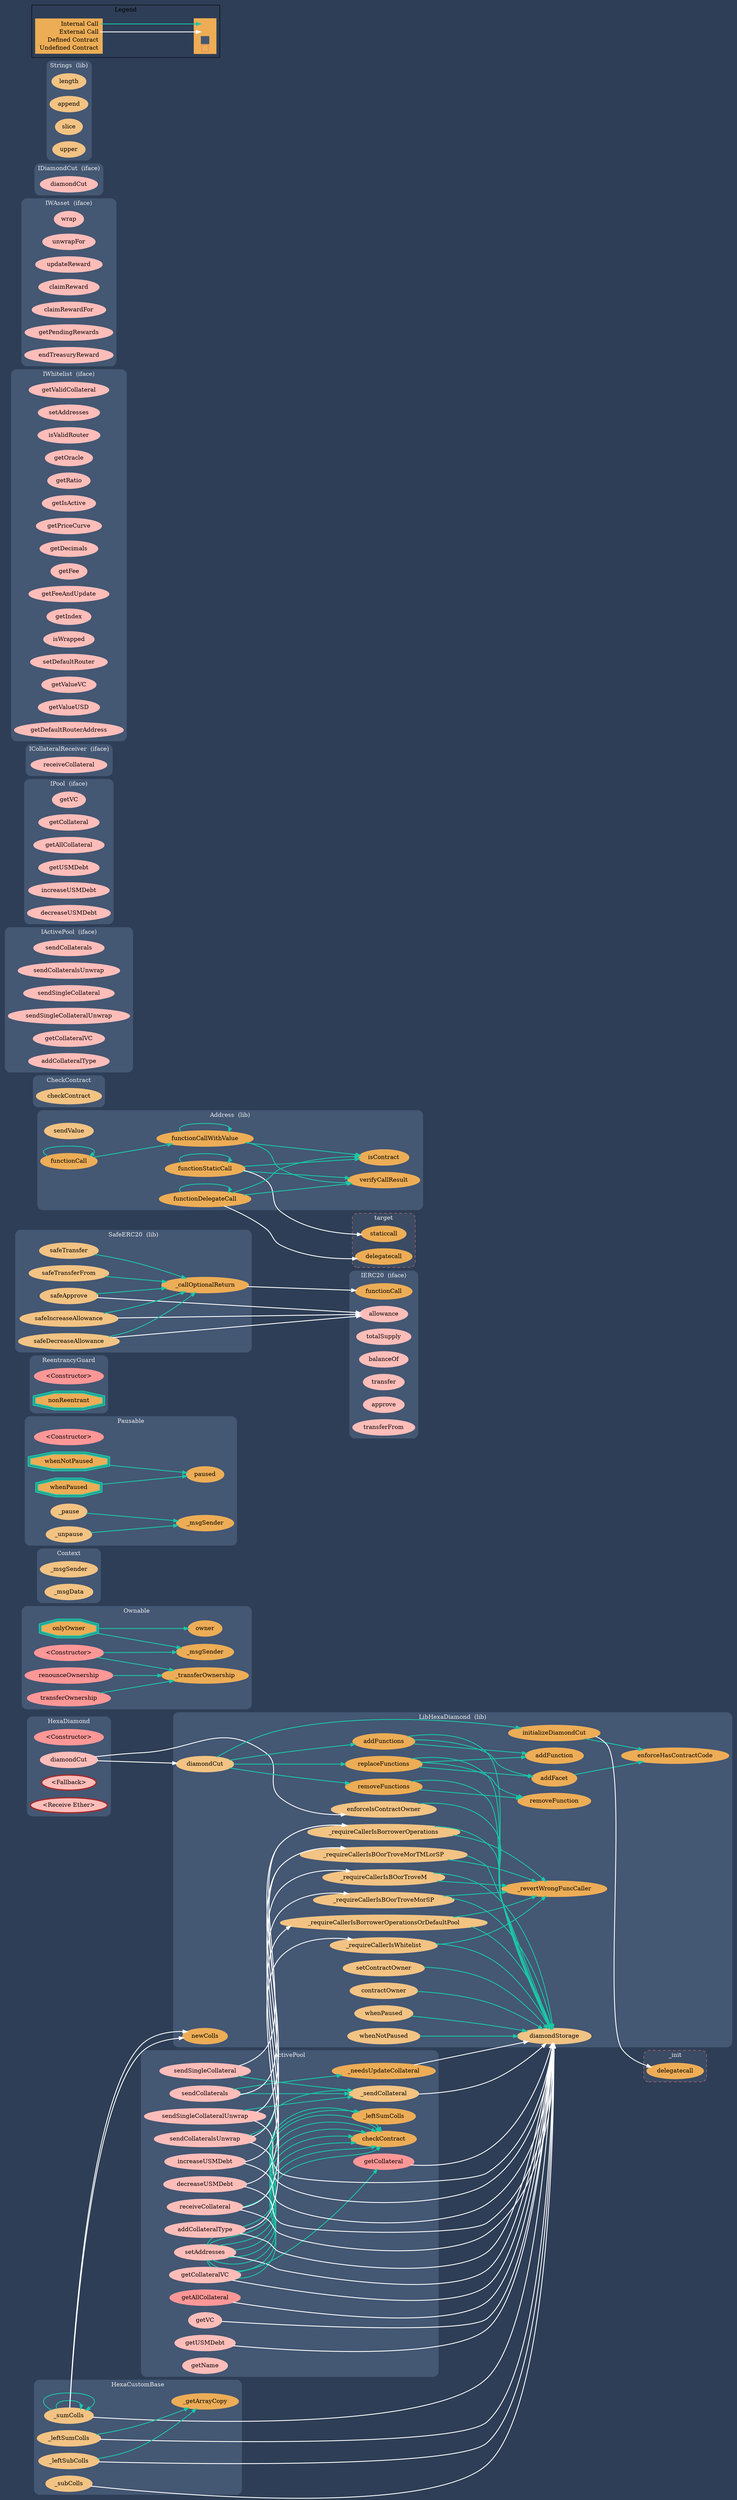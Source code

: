 digraph G {
  graph [ ratio = "auto", page = "100", compound =true, bgcolor = "#2e3e56" ];
  node [ style = "filled", fillcolor = "#edad56", color = "#edad56", penwidth =3 ];
  edge [ color = "#fcfcfc", penwidth =2, fontname = "helvetica Neue Ultra Light" ];
subgraph "clusterHexaDiamond" {
  graph [ label = "HexaDiamond", color = "#445773", fontcolor = "#f0f0f0", style = "rounded", bgcolor = "#445773" ];
  "HexaDiamond.<Constructor>" [ label = "<Constructor>", color = "#FF9797", fillcolor = "#FF9797" ];
  "HexaDiamond.diamondCut" [ label = "diamondCut", color = "#ffbdb9", fillcolor = "#ffbdb9" ];
  "HexaDiamond.<Fallback>" [ label = "<Fallback>", color = "brown", fillcolor = "#ffbdb9" ];
  "HexaDiamond.<Receive Ether>" [ label = "<Receive Ether>", color = "brown", fillcolor = "#ffbdb9" ];
}

subgraph "clusterOwnable" {
  graph [ label = "Ownable", color = "#445773", fontcolor = "#f0f0f0", style = "rounded", bgcolor = "#445773" ];
  "Ownable.<Constructor>" [ label = "<Constructor>", color = "#FF9797", fillcolor = "#FF9797" ];
  "Ownable.owner" [ label = "owner" ];
  "Ownable.onlyOwner" [ label = "onlyOwner", color = "#1bc6a6", shape =doubleoctagon ];
  "Ownable.renounceOwnership" [ label = "renounceOwnership", color = "#FF9797", fillcolor = "#FF9797" ];
  "Ownable.transferOwnership" [ label = "transferOwnership", color = "#FF9797", fillcolor = "#FF9797" ];
  "Ownable._transferOwnership" [ label = "_transferOwnership" ];
  "Ownable._msgSender" [ label = "_msgSender" ];
}

subgraph "clusterContext" {
  graph [ label = "Context", color = "#445773", fontcolor = "#f0f0f0", style = "rounded", bgcolor = "#445773" ];
  "Context._msgSender" [ label = "_msgSender", color = "#f2c383", fillcolor = "#f2c383" ];
  "Context._msgData" [ label = "_msgData", color = "#f2c383", fillcolor = "#f2c383" ];
}

subgraph "clusterPausable" {
  graph [ label = "Pausable", color = "#445773", fontcolor = "#f0f0f0", style = "rounded", bgcolor = "#445773" ];
  "Pausable.<Constructor>" [ label = "<Constructor>", color = "#FF9797", fillcolor = "#FF9797" ];
  "Pausable.paused" [ label = "paused" ];
  "Pausable.whenNotPaused" [ label = "whenNotPaused", color = "#1bc6a6", shape =doubleoctagon ];
  "Pausable.whenPaused" [ label = "whenPaused", color = "#1bc6a6", shape =doubleoctagon ];
  "Pausable._pause" [ label = "_pause", color = "#f2c383", fillcolor = "#f2c383" ];
  "Pausable._unpause" [ label = "_unpause", color = "#f2c383", fillcolor = "#f2c383" ];
  "Pausable._msgSender" [ label = "_msgSender" ];
}

subgraph "clusterReentrancyGuard" {
  graph [ label = "ReentrancyGuard", color = "#445773", fontcolor = "#f0f0f0", style = "rounded", bgcolor = "#445773" ];
  "ReentrancyGuard.<Constructor>" [ label = "<Constructor>", color = "#FF9797", fillcolor = "#FF9797" ];
  "ReentrancyGuard.nonReentrant" [ label = "nonReentrant", color = "#1bc6a6", shape =doubleoctagon ];
}

subgraph "clusterSafeERC20" {
  graph [ label = "SafeERC20  (lib)", color = "#445773", fontcolor = "#f0f0f0", style = "rounded", bgcolor = "#445773" ];
  "SafeERC20.safeTransfer" [ label = "safeTransfer", color = "#f2c383", fillcolor = "#f2c383" ];
  "SafeERC20.safeTransferFrom" [ label = "safeTransferFrom", color = "#f2c383", fillcolor = "#f2c383" ];
  "SafeERC20.safeApprove" [ label = "safeApprove", color = "#f2c383", fillcolor = "#f2c383" ];
  "SafeERC20.safeIncreaseAllowance" [ label = "safeIncreaseAllowance", color = "#f2c383", fillcolor = "#f2c383" ];
  "SafeERC20.safeDecreaseAllowance" [ label = "safeDecreaseAllowance", color = "#f2c383", fillcolor = "#f2c383" ];
  "SafeERC20._callOptionalReturn" [ label = "_callOptionalReturn" ];
}

subgraph "clusterIERC20" {
  graph [ label = "IERC20  (iface)", color = "#445773", fontcolor = "#f0f0f0", style = "rounded", bgcolor = "#445773" ];
  "IERC20.allowance" [ label = "allowance", color = "#ffbdb9", fillcolor = "#ffbdb9" ];
  "IERC20.functionCall" [ label = "functionCall" ];
  "IERC20.totalSupply" [ label = "totalSupply", color = "#ffbdb9", fillcolor = "#ffbdb9" ];
  "IERC20.balanceOf" [ label = "balanceOf", color = "#ffbdb9", fillcolor = "#ffbdb9" ];
  "IERC20.transfer" [ label = "transfer", color = "#ffbdb9", fillcolor = "#ffbdb9" ];
  "IERC20.approve" [ label = "approve", color = "#ffbdb9", fillcolor = "#ffbdb9" ];
  "IERC20.transferFrom" [ label = "transferFrom", color = "#ffbdb9", fillcolor = "#ffbdb9" ];
}

subgraph "clusterAddress" {
  graph [ label = "Address  (lib)", color = "#445773", fontcolor = "#f0f0f0", style = "rounded", bgcolor = "#445773" ];
  "Address.isContract" [ label = "isContract" ];
  "Address.sendValue" [ label = "sendValue", color = "#f2c383", fillcolor = "#f2c383" ];
  "Address.functionCall" [ label = "functionCall" ];
  "Address.functionCallWithValue" [ label = "functionCallWithValue" ];
  "Address.functionStaticCall" [ label = "functionStaticCall" ];
  "Address.functionDelegateCall" [ label = "functionDelegateCall" ];
  "Address.verifyCallResult" [ label = "verifyCallResult" ];
}

subgraph "clusterCheckContract" {
  graph [ label = "CheckContract", color = "#445773", fontcolor = "#f0f0f0", style = "rounded", bgcolor = "#445773" ];
  "CheckContract.checkContract" [ label = "checkContract", color = "#f2c383", fillcolor = "#f2c383" ];
}

subgraph "clusterActivePool" {
  graph [ label = "ActivePool", color = "#445773", fontcolor = "#f0f0f0", style = "rounded", bgcolor = "#445773" ];
  "ActivePool.setAddresses" [ label = "setAddresses", color = "#ffbdb9", fillcolor = "#ffbdb9" ];
  "ActivePool.getCollateral" [ label = "getCollateral", color = "#FF9797", fillcolor = "#FF9797" ];
  "ActivePool.getAllCollateral" [ label = "getAllCollateral", color = "#FF9797", fillcolor = "#FF9797" ];
  "ActivePool.getCollateralVC" [ label = "getCollateralVC", color = "#ffbdb9", fillcolor = "#ffbdb9" ];
  "ActivePool.getVC" [ label = "getVC", color = "#ffbdb9", fillcolor = "#ffbdb9" ];
  "ActivePool.getUSMDebt" [ label = "getUSMDebt", color = "#ffbdb9", fillcolor = "#ffbdb9" ];
  "ActivePool._sendCollateral" [ label = "_sendCollateral", color = "#f2c383", fillcolor = "#f2c383" ];
  "ActivePool.sendCollaterals" [ label = "sendCollaterals", color = "#ffbdb9", fillcolor = "#ffbdb9" ];
  "ActivePool.sendCollateralsUnwrap" [ label = "sendCollateralsUnwrap", color = "#ffbdb9", fillcolor = "#ffbdb9" ];
  "ActivePool.sendSingleCollateral" [ label = "sendSingleCollateral", color = "#ffbdb9", fillcolor = "#ffbdb9" ];
  "ActivePool.sendSingleCollateralUnwrap" [ label = "sendSingleCollateralUnwrap", color = "#ffbdb9", fillcolor = "#ffbdb9" ];
  "ActivePool._needsUpdateCollateral" [ label = "_needsUpdateCollateral" ];
  "ActivePool.increaseUSMDebt" [ label = "increaseUSMDebt", color = "#ffbdb9", fillcolor = "#ffbdb9" ];
  "ActivePool.decreaseUSMDebt" [ label = "decreaseUSMDebt", color = "#ffbdb9", fillcolor = "#ffbdb9" ];
  "ActivePool.receiveCollateral" [ label = "receiveCollateral", color = "#ffbdb9", fillcolor = "#ffbdb9" ];
  "ActivePool.addCollateralType" [ label = "addCollateralType", color = "#ffbdb9", fillcolor = "#ffbdb9" ];
  "ActivePool.getName" [ label = "getName", color = "#ffbdb9", fillcolor = "#ffbdb9" ];
  "ActivePool.checkContract" [ label = "checkContract" ];
  "ActivePool._leftSumColls" [ label = "_leftSumColls" ];
}

subgraph "clusterIActivePool" {
  graph [ label = "IActivePool  (iface)", color = "#445773", fontcolor = "#f0f0f0", style = "rounded", bgcolor = "#445773" ];
  "IActivePool.sendCollaterals" [ label = "sendCollaterals", color = "#ffbdb9", fillcolor = "#ffbdb9" ];
  "IActivePool.sendCollateralsUnwrap" [ label = "sendCollateralsUnwrap", color = "#ffbdb9", fillcolor = "#ffbdb9" ];
  "IActivePool.sendSingleCollateral" [ label = "sendSingleCollateral", color = "#ffbdb9", fillcolor = "#ffbdb9" ];
  "IActivePool.sendSingleCollateralUnwrap" [ label = "sendSingleCollateralUnwrap", color = "#ffbdb9", fillcolor = "#ffbdb9" ];
  "IActivePool.getCollateralVC" [ label = "getCollateralVC", color = "#ffbdb9", fillcolor = "#ffbdb9" ];
  "IActivePool.addCollateralType" [ label = "addCollateralType", color = "#ffbdb9", fillcolor = "#ffbdb9" ];
}

subgraph "clusterIPool" {
  graph [ label = "IPool  (iface)", color = "#445773", fontcolor = "#f0f0f0", style = "rounded", bgcolor = "#445773" ];
  "IPool.getVC" [ label = "getVC", color = "#ffbdb9", fillcolor = "#ffbdb9" ];
  "IPool.getCollateral" [ label = "getCollateral", color = "#ffbdb9", fillcolor = "#ffbdb9" ];
  "IPool.getAllCollateral" [ label = "getAllCollateral", color = "#ffbdb9", fillcolor = "#ffbdb9" ];
  "IPool.getUSMDebt" [ label = "getUSMDebt", color = "#ffbdb9", fillcolor = "#ffbdb9" ];
  "IPool.increaseUSMDebt" [ label = "increaseUSMDebt", color = "#ffbdb9", fillcolor = "#ffbdb9" ];
  "IPool.decreaseUSMDebt" [ label = "decreaseUSMDebt", color = "#ffbdb9", fillcolor = "#ffbdb9" ];
}

subgraph "clusterICollateralReceiver" {
  graph [ label = "ICollateralReceiver  (iface)", color = "#445773", fontcolor = "#f0f0f0", style = "rounded", bgcolor = "#445773" ];
  "ICollateralReceiver.receiveCollateral" [ label = "receiveCollateral", color = "#ffbdb9", fillcolor = "#ffbdb9" ];
}

subgraph "clusterIWhitelist" {
  graph [ label = "IWhitelist  (iface)", color = "#445773", fontcolor = "#f0f0f0", style = "rounded", bgcolor = "#445773" ];
  "IWhitelist.getValidCollateral" [ label = "getValidCollateral", color = "#ffbdb9", fillcolor = "#ffbdb9" ];
  "IWhitelist.setAddresses" [ label = "setAddresses", color = "#ffbdb9", fillcolor = "#ffbdb9" ];
  "IWhitelist.isValidRouter" [ label = "isValidRouter", color = "#ffbdb9", fillcolor = "#ffbdb9" ];
  "IWhitelist.getOracle" [ label = "getOracle", color = "#ffbdb9", fillcolor = "#ffbdb9" ];
  "IWhitelist.getRatio" [ label = "getRatio", color = "#ffbdb9", fillcolor = "#ffbdb9" ];
  "IWhitelist.getIsActive" [ label = "getIsActive", color = "#ffbdb9", fillcolor = "#ffbdb9" ];
  "IWhitelist.getPriceCurve" [ label = "getPriceCurve", color = "#ffbdb9", fillcolor = "#ffbdb9" ];
  "IWhitelist.getDecimals" [ label = "getDecimals", color = "#ffbdb9", fillcolor = "#ffbdb9" ];
  "IWhitelist.getFee" [ label = "getFee", color = "#ffbdb9", fillcolor = "#ffbdb9" ];
  "IWhitelist.getFeeAndUpdate" [ label = "getFeeAndUpdate", color = "#ffbdb9", fillcolor = "#ffbdb9" ];
  "IWhitelist.getIndex" [ label = "getIndex", color = "#ffbdb9", fillcolor = "#ffbdb9" ];
  "IWhitelist.isWrapped" [ label = "isWrapped", color = "#ffbdb9", fillcolor = "#ffbdb9" ];
  "IWhitelist.setDefaultRouter" [ label = "setDefaultRouter", color = "#ffbdb9", fillcolor = "#ffbdb9" ];
  "IWhitelist.getValueVC" [ label = "getValueVC", color = "#ffbdb9", fillcolor = "#ffbdb9" ];
  "IWhitelist.getValueUSD" [ label = "getValueUSD", color = "#ffbdb9", fillcolor = "#ffbdb9" ];
  "IWhitelist.getDefaultRouterAddress" [ label = "getDefaultRouterAddress", color = "#ffbdb9", fillcolor = "#ffbdb9" ];
}

subgraph "clusterIWAsset" {
  graph [ label = "IWAsset  (iface)", color = "#445773", fontcolor = "#f0f0f0", style = "rounded", bgcolor = "#445773" ];
  "IWAsset.wrap" [ label = "wrap", color = "#ffbdb9", fillcolor = "#ffbdb9" ];
  "IWAsset.unwrapFor" [ label = "unwrapFor", color = "#ffbdb9", fillcolor = "#ffbdb9" ];
  "IWAsset.updateReward" [ label = "updateReward", color = "#ffbdb9", fillcolor = "#ffbdb9" ];
  "IWAsset.claimReward" [ label = "claimReward", color = "#ffbdb9", fillcolor = "#ffbdb9" ];
  "IWAsset.claimRewardFor" [ label = "claimRewardFor", color = "#ffbdb9", fillcolor = "#ffbdb9" ];
  "IWAsset.getPendingRewards" [ label = "getPendingRewards", color = "#ffbdb9", fillcolor = "#ffbdb9" ];
  "IWAsset.endTreasuryReward" [ label = "endTreasuryReward", color = "#ffbdb9", fillcolor = "#ffbdb9" ];
}

subgraph "clusterHexaCustomBase" {
  graph [ label = "HexaCustomBase", color = "#445773", fontcolor = "#f0f0f0", style = "rounded", bgcolor = "#445773" ];
  "HexaCustomBase._sumColls" [ label = "_sumColls", color = "#f2c383", fillcolor = "#f2c383" ];
  "HexaCustomBase._leftSumColls" [ label = "_leftSumColls", color = "#f2c383", fillcolor = "#f2c383" ];
  "HexaCustomBase._leftSubColls" [ label = "_leftSubColls", color = "#f2c383", fillcolor = "#f2c383" ];
  "HexaCustomBase._subColls" [ label = "_subColls", color = "#f2c383", fillcolor = "#f2c383" ];
  "HexaCustomBase._getArrayCopy" [ label = "_getArrayCopy" ];
}

subgraph "clusterBaseMath" {
  graph [ label = "BaseMath", color = "#445773", fontcolor = "#f0f0f0", style = "rounded", bgcolor = "#445773" ];
}

subgraph "clusterLibHexaDiamond" {
  graph [ label = "LibHexaDiamond  (lib)", color = "#445773", fontcolor = "#f0f0f0", style = "rounded", bgcolor = "#445773" ];
  "LibHexaDiamond.enforceIsContractOwner" [ label = "enforceIsContractOwner", color = "#f2c383", fillcolor = "#f2c383" ];
  "LibHexaDiamond.diamondCut" [ label = "diamondCut", color = "#f2c383", fillcolor = "#f2c383" ];
  "LibHexaDiamond.diamondStorage" [ label = "diamondStorage", color = "#f2c383", fillcolor = "#f2c383" ];
  "LibHexaDiamond._requireCallerIsBOorTroveMorTMLorSP" [ label = "_requireCallerIsBOorTroveMorTMLorSP", color = "#f2c383", fillcolor = "#f2c383" ];
  "LibHexaDiamond._requireCallerIsBorrowerOperations" [ label = "_requireCallerIsBorrowerOperations", color = "#f2c383", fillcolor = "#f2c383" ];
  "LibHexaDiamond._requireCallerIsBOorTroveM" [ label = "_requireCallerIsBOorTroveM", color = "#f2c383", fillcolor = "#f2c383" ];
  "LibHexaDiamond._requireCallerIsBOorTroveMorSP" [ label = "_requireCallerIsBOorTroveMorSP", color = "#f2c383", fillcolor = "#f2c383" ];
  "LibHexaDiamond._requireCallerIsBorrowerOperationsOrDefaultPool" [ label = "_requireCallerIsBorrowerOperationsOrDefaultPool", color = "#f2c383", fillcolor = "#f2c383" ];
  "LibHexaDiamond._requireCallerIsWhitelist" [ label = "_requireCallerIsWhitelist", color = "#f2c383", fillcolor = "#f2c383" ];
  "LibHexaDiamond.newColls" [ label = "newColls" ];
  "LibHexaDiamond.setContractOwner" [ label = "setContractOwner", color = "#f2c383", fillcolor = "#f2c383" ];
  "LibHexaDiamond.contractOwner" [ label = "contractOwner", color = "#f2c383", fillcolor = "#f2c383" ];
  "LibHexaDiamond.whenPaused" [ label = "whenPaused", color = "#f2c383", fillcolor = "#f2c383" ];
  "LibHexaDiamond.whenNotPaused" [ label = "whenNotPaused", color = "#f2c383", fillcolor = "#f2c383" ];
  "LibHexaDiamond.addFunctions" [ label = "addFunctions" ];
  "LibHexaDiamond.replaceFunctions" [ label = "replaceFunctions" ];
  "LibHexaDiamond.removeFunctions" [ label = "removeFunctions" ];
  "LibHexaDiamond.addFacet" [ label = "addFacet" ];
  "LibHexaDiamond.addFunction" [ label = "addFunction" ];
  "LibHexaDiamond.removeFunction" [ label = "removeFunction" ];
  "LibHexaDiamond.initializeDiamondCut" [ label = "initializeDiamondCut" ];
  "LibHexaDiamond.enforceHasContractCode" [ label = "enforceHasContractCode" ];
  "LibHexaDiamond._revertWrongFuncCaller" [ label = "_revertWrongFuncCaller" ];
}

subgraph "clusterIDiamondCut" {
  graph [ label = "IDiamondCut  (iface)", color = "#445773", fontcolor = "#f0f0f0", style = "rounded", bgcolor = "#445773" ];
  "IDiamondCut.diamondCut" [ label = "diamondCut", color = "#ffbdb9", fillcolor = "#ffbdb9" ];
}

subgraph "clusterStrings" {
  graph [ label = "Strings  (lib)", color = "#445773", fontcolor = "#f0f0f0", style = "rounded", bgcolor = "#445773" ];
  "Strings.length" [ label = "length", color = "#f2c383", fillcolor = "#f2c383" ];
  "Strings.append" [ label = "append", color = "#f2c383", fillcolor = "#f2c383" ];
  "Strings.slice" [ label = "slice", color = "#f2c383", fillcolor = "#f2c383" ];
  "Strings.upper" [ label = "upper", color = "#f2c383", fillcolor = "#f2c383" ];
}

subgraph "clustertarget" {
  graph [ label = "target", color = "#e8726d", fontcolor = "#f0f0f0", style = "rounded,dashed", bgcolor = "#3b4b63" ];
  "target.staticcall" [ label = "staticcall" ];
  "target.delegatecall" [ label = "delegatecall" ];
}

subgraph "cluster_init" {
  graph [ label = "_init", color = "#e8726d", fontcolor = "#f0f0f0", style = "rounded,dashed", bgcolor = "#3b4b63" ];
  "_init.delegatecall" [ label = "delegatecall" ];
}

  "HexaDiamond.diamondCut";
  "LibHexaDiamond.enforceIsContractOwner";
  "LibHexaDiamond.diamondCut";
  "Ownable.<Constructor>";
  "Ownable._transferOwnership";
  "Ownable._msgSender";
  "Ownable.onlyOwner";
  "Ownable.owner";
  "Ownable.renounceOwnership";
  "Ownable.transferOwnership";
  "Pausable.whenNotPaused";
  "Pausable.paused";
  "Pausable.whenPaused";
  "Pausable._pause";
  "Pausable._msgSender";
  "Pausable._unpause";
  "SafeERC20.safeTransfer";
  "SafeERC20._callOptionalReturn";
  "SafeERC20.safeTransferFrom";
  "SafeERC20.safeApprove";
  "IERC20.allowance";
  "SafeERC20.safeIncreaseAllowance";
  "SafeERC20.safeDecreaseAllowance";
  "IERC20.functionCall";
  "Address.functionCall";
  "Address.functionCallWithValue";
  "Address.isContract";
  "Address.verifyCallResult";
  "Address.functionStaticCall";
  "target.staticcall";
  "Address.functionDelegateCall";
  "target.delegatecall";
  "ActivePool.setAddresses";
  "ActivePool.checkContract";
  "LibHexaDiamond.diamondStorage";
  "ActivePool.getCollateral";
  "ActivePool.getAllCollateral";
  "ActivePool.getCollateralVC";
  "ActivePool.getVC";
  "ActivePool.getUSMDebt";
  "ActivePool._sendCollateral";
  "ActivePool.sendCollaterals";
  "LibHexaDiamond._requireCallerIsBOorTroveMorTMLorSP";
  "ActivePool._needsUpdateCollateral";
  "ActivePool.sendCollateralsUnwrap";
  "ActivePool.sendSingleCollateral";
  "LibHexaDiamond._requireCallerIsBorrowerOperations";
  "ActivePool.sendSingleCollateralUnwrap";
  "ActivePool.increaseUSMDebt";
  "LibHexaDiamond._requireCallerIsBOorTroveM";
  "ActivePool.decreaseUSMDebt";
  "LibHexaDiamond._requireCallerIsBOorTroveMorSP";
  "ActivePool.receiveCollateral";
  "LibHexaDiamond._requireCallerIsBorrowerOperationsOrDefaultPool";
  "ActivePool._leftSumColls";
  "ActivePool.addCollateralType";
  "LibHexaDiamond._requireCallerIsWhitelist";
  "HexaCustomBase._sumColls";
  "LibHexaDiamond.newColls";
  "HexaCustomBase._leftSumColls";
  "HexaCustomBase._getArrayCopy";
  "HexaCustomBase._leftSubColls";
  "HexaCustomBase._subColls";
  "LibHexaDiamond.setContractOwner";
  "LibHexaDiamond.contractOwner";
  "LibHexaDiamond.whenPaused";
  "LibHexaDiamond.whenNotPaused";
  "LibHexaDiamond.addFunctions";
  "LibHexaDiamond.replaceFunctions";
  "LibHexaDiamond.removeFunctions";
  "LibHexaDiamond.initializeDiamondCut";
  "LibHexaDiamond.addFacet";
  "LibHexaDiamond.addFunction";
  "LibHexaDiamond.removeFunction";
  "LibHexaDiamond.enforceHasContractCode";
  "_init.delegatecall";
  "LibHexaDiamond._revertWrongFuncCaller";
  "HexaDiamond.diamondCut" -> "LibHexaDiamond.enforceIsContractOwner" [ color = "white" ];
  "HexaDiamond.diamondCut" -> "LibHexaDiamond.diamondCut" [ color = "white" ];
  "Ownable.<Constructor>" -> "Ownable._transferOwnership" [ color = "#1bc6a6" ];
  "Ownable.<Constructor>" -> "Ownable._msgSender" [ color = "#1bc6a6" ];
  "Ownable.onlyOwner" -> "Ownable.owner" [ color = "#1bc6a6" ];
  "Ownable.onlyOwner" -> "Ownable._msgSender" [ color = "#1bc6a6" ];
  "Ownable.renounceOwnership" -> "Ownable._transferOwnership" [ color = "#1bc6a6" ];
  "Ownable.transferOwnership" -> "Ownable._transferOwnership" [ color = "#1bc6a6" ];
  "Pausable.whenNotPaused" -> "Pausable.paused" [ color = "#1bc6a6" ];
  "Pausable.whenPaused" -> "Pausable.paused" [ color = "#1bc6a6" ];
  "Pausable._pause" -> "Pausable._msgSender" [ color = "#1bc6a6" ];
  "Pausable._unpause" -> "Pausable._msgSender" [ color = "#1bc6a6" ];
  "SafeERC20.safeTransfer" -> "SafeERC20._callOptionalReturn" [ color = "#1bc6a6" ];
  "SafeERC20.safeTransferFrom" -> "SafeERC20._callOptionalReturn" [ color = "#1bc6a6" ];
  "SafeERC20.safeApprove" -> "IERC20.allowance" [ color = "white" ];
  "SafeERC20.safeApprove" -> "SafeERC20._callOptionalReturn" [ color = "#1bc6a6" ];
  "SafeERC20.safeIncreaseAllowance" -> "IERC20.allowance" [ color = "white" ];
  "SafeERC20.safeIncreaseAllowance" -> "SafeERC20._callOptionalReturn" [ color = "#1bc6a6" ];
  "SafeERC20.safeDecreaseAllowance" -> "IERC20.allowance" [ color = "white" ];
  "SafeERC20.safeDecreaseAllowance" -> "SafeERC20._callOptionalReturn" [ color = "#1bc6a6" ];
  "SafeERC20._callOptionalReturn" -> "IERC20.functionCall" [ color = "white" ];
  "Address.functionCall" -> "Address.functionCall" [ color = "#1bc6a6" ];
  "Address.functionCall" -> "Address.functionCallWithValue" [ color = "#1bc6a6" ];
  "Address.functionCallWithValue" -> "Address.functionCallWithValue" [ color = "#1bc6a6" ];
  "Address.functionCallWithValue" -> "Address.isContract" [ color = "#1bc6a6" ];
  "Address.functionCallWithValue" -> "Address.verifyCallResult" [ color = "#1bc6a6" ];
  "Address.functionStaticCall" -> "Address.functionStaticCall" [ color = "#1bc6a6" ];
  "Address.functionStaticCall" -> "Address.isContract" [ color = "#1bc6a6" ];
  "Address.functionStaticCall" -> "target.staticcall" [ color = "white" ];
  "Address.functionStaticCall" -> "Address.verifyCallResult" [ color = "#1bc6a6" ];
  "Address.functionDelegateCall" -> "Address.functionDelegateCall" [ color = "#1bc6a6" ];
  "Address.functionDelegateCall" -> "Address.isContract" [ color = "#1bc6a6" ];
  "Address.functionDelegateCall" -> "target.delegatecall" [ color = "white" ];
  "Address.functionDelegateCall" -> "Address.verifyCallResult" [ color = "#1bc6a6" ];
  "ActivePool.setAddresses" -> "ActivePool.checkContract" [ color = "#1bc6a6" ];
  "ActivePool.setAddresses" -> "ActivePool.checkContract" [ color = "#1bc6a6" ];
  "ActivePool.setAddresses" -> "ActivePool.checkContract" [ color = "#1bc6a6" ];
  "ActivePool.setAddresses" -> "ActivePool.checkContract" [ color = "#1bc6a6" ];
  "ActivePool.setAddresses" -> "ActivePool.checkContract" [ color = "#1bc6a6" ];
  "ActivePool.setAddresses" -> "ActivePool.checkContract" [ color = "#1bc6a6" ];
  "ActivePool.setAddresses" -> "ActivePool.checkContract" [ color = "#1bc6a6" ];
  "ActivePool.setAddresses" -> "ActivePool.checkContract" [ color = "#1bc6a6" ];
  "ActivePool.setAddresses" -> "LibHexaDiamond.diamondStorage" [ color = "white" ];
  "ActivePool.getCollateral" -> "LibHexaDiamond.diamondStorage" [ color = "white" ];
  "ActivePool.getAllCollateral" -> "LibHexaDiamond.diamondStorage" [ color = "white" ];
  "ActivePool.getCollateralVC" -> "LibHexaDiamond.diamondStorage" [ color = "white" ];
  "ActivePool.getCollateralVC" -> "ActivePool.getCollateral" [ color = "#1bc6a6" ];
  "ActivePool.getVC" -> "LibHexaDiamond.diamondStorage" [ color = "white" ];
  "ActivePool.getUSMDebt" -> "LibHexaDiamond.diamondStorage" [ color = "white" ];
  "ActivePool._sendCollateral" -> "LibHexaDiamond.diamondStorage" [ color = "white" ];
  "ActivePool.sendCollaterals" -> "LibHexaDiamond._requireCallerIsBOorTroveMorTMLorSP" [ color = "white" ];
  "ActivePool.sendCollaterals" -> "ActivePool._sendCollateral" [ color = "#1bc6a6" ];
  "ActivePool.sendCollaterals" -> "ActivePool._needsUpdateCollateral" [ color = "#1bc6a6" ];
  "ActivePool.sendCollateralsUnwrap" -> "LibHexaDiamond._requireCallerIsBOorTroveMorTMLorSP" [ color = "white" ];
  "ActivePool.sendCollateralsUnwrap" -> "LibHexaDiamond.diamondStorage" [ color = "white" ];
  "ActivePool.sendCollateralsUnwrap" -> "ActivePool._sendCollateral" [ color = "#1bc6a6" ];
  "ActivePool.sendSingleCollateral" -> "LibHexaDiamond._requireCallerIsBorrowerOperations" [ color = "white" ];
  "ActivePool.sendSingleCollateral" -> "ActivePool._sendCollateral" [ color = "#1bc6a6" ];
  "ActivePool.sendSingleCollateralUnwrap" -> "LibHexaDiamond._requireCallerIsBorrowerOperations" [ color = "white" ];
  "ActivePool.sendSingleCollateralUnwrap" -> "LibHexaDiamond.diamondStorage" [ color = "white" ];
  "ActivePool.sendSingleCollateralUnwrap" -> "ActivePool._sendCollateral" [ color = "#1bc6a6" ];
  "ActivePool._needsUpdateCollateral" -> "LibHexaDiamond.diamondStorage" [ color = "white" ];
  "ActivePool.increaseUSMDebt" -> "LibHexaDiamond._requireCallerIsBOorTroveM" [ color = "white" ];
  "ActivePool.increaseUSMDebt" -> "LibHexaDiamond.diamondStorage" [ color = "white" ];
  "ActivePool.decreaseUSMDebt" -> "LibHexaDiamond._requireCallerIsBOorTroveMorSP" [ color = "white" ];
  "ActivePool.decreaseUSMDebt" -> "LibHexaDiamond.diamondStorage" [ color = "white" ];
  "ActivePool.receiveCollateral" -> "LibHexaDiamond._requireCallerIsBorrowerOperationsOrDefaultPool" [ color = "white" ];
  "ActivePool.receiveCollateral" -> "LibHexaDiamond.diamondStorage" [ color = "white" ];
  "ActivePool.receiveCollateral" -> "ActivePool._leftSumColls" [ color = "#1bc6a6" ];
  "ActivePool.addCollateralType" -> "LibHexaDiamond._requireCallerIsWhitelist" [ color = "white" ];
  "ActivePool.addCollateralType" -> "LibHexaDiamond.diamondStorage" [ color = "white" ];
  "HexaCustomBase._sumColls" -> "LibHexaDiamond.diamondStorage" [ color = "white" ];
  "HexaCustomBase._sumColls" -> "LibHexaDiamond.newColls" [ color = "white" ];
  "HexaCustomBase._sumColls" -> "HexaCustomBase._sumColls" [ color = "#1bc6a6" ];
  "HexaCustomBase._sumColls" -> "LibHexaDiamond.newColls" [ color = "white" ];
  "HexaCustomBase._sumColls" -> "HexaCustomBase._sumColls" [ color = "#1bc6a6" ];
  "HexaCustomBase._leftSumColls" -> "HexaCustomBase._getArrayCopy" [ color = "#1bc6a6" ];
  "HexaCustomBase._leftSumColls" -> "LibHexaDiamond.diamondStorage" [ color = "white" ];
  "HexaCustomBase._leftSubColls" -> "HexaCustomBase._getArrayCopy" [ color = "#1bc6a6" ];
  "HexaCustomBase._leftSubColls" -> "LibHexaDiamond.diamondStorage" [ color = "white" ];
  "HexaCustomBase._subColls" -> "LibHexaDiamond.diamondStorage" [ color = "white" ];
  "LibHexaDiamond.setContractOwner" -> "LibHexaDiamond.diamondStorage" [ color = "#1bc6a6" ];
  "LibHexaDiamond.contractOwner" -> "LibHexaDiamond.diamondStorage" [ color = "#1bc6a6" ];
  "LibHexaDiamond.enforceIsContractOwner" -> "LibHexaDiamond.diamondStorage" [ color = "#1bc6a6" ];
  "LibHexaDiamond.whenPaused" -> "LibHexaDiamond.diamondStorage" [ color = "#1bc6a6" ];
  "LibHexaDiamond.whenNotPaused" -> "LibHexaDiamond.diamondStorage" [ color = "#1bc6a6" ];
  "LibHexaDiamond.diamondCut" -> "LibHexaDiamond.addFunctions" [ color = "#1bc6a6" ];
  "LibHexaDiamond.diamondCut" -> "LibHexaDiamond.replaceFunctions" [ color = "#1bc6a6" ];
  "LibHexaDiamond.diamondCut" -> "LibHexaDiamond.removeFunctions" [ color = "#1bc6a6" ];
  "LibHexaDiamond.diamondCut" -> "LibHexaDiamond.initializeDiamondCut" [ color = "#1bc6a6" ];
  "LibHexaDiamond.addFunctions" -> "LibHexaDiamond.diamondStorage" [ color = "#1bc6a6" ];
  "LibHexaDiamond.addFunctions" -> "LibHexaDiamond.addFacet" [ color = "#1bc6a6" ];
  "LibHexaDiamond.addFunctions" -> "LibHexaDiamond.addFunction" [ color = "#1bc6a6" ];
  "LibHexaDiamond.replaceFunctions" -> "LibHexaDiamond.diamondStorage" [ color = "#1bc6a6" ];
  "LibHexaDiamond.replaceFunctions" -> "LibHexaDiamond.addFacet" [ color = "#1bc6a6" ];
  "LibHexaDiamond.replaceFunctions" -> "LibHexaDiamond.removeFunction" [ color = "#1bc6a6" ];
  "LibHexaDiamond.replaceFunctions" -> "LibHexaDiamond.addFunction" [ color = "#1bc6a6" ];
  "LibHexaDiamond.removeFunctions" -> "LibHexaDiamond.diamondStorage" [ color = "#1bc6a6" ];
  "LibHexaDiamond.removeFunctions" -> "LibHexaDiamond.removeFunction" [ color = "#1bc6a6" ];
  "LibHexaDiamond.addFacet" -> "LibHexaDiamond.enforceHasContractCode" [ color = "#1bc6a6" ];
  "LibHexaDiamond.initializeDiamondCut" -> "LibHexaDiamond.enforceHasContractCode" [ color = "#1bc6a6" ];
  "LibHexaDiamond.initializeDiamondCut" -> "_init.delegatecall" [ color = "white" ];
  "LibHexaDiamond._requireCallerIsBOorTroveMorTMLorSP" -> "LibHexaDiamond.diamondStorage" [ color = "#1bc6a6" ];
  "LibHexaDiamond._requireCallerIsBOorTroveMorTMLorSP" -> "LibHexaDiamond._revertWrongFuncCaller" [ color = "#1bc6a6" ];
  "LibHexaDiamond._requireCallerIsBorrowerOperationsOrDefaultPool" -> "LibHexaDiamond.diamondStorage" [ color = "#1bc6a6" ];
  "LibHexaDiamond._requireCallerIsBorrowerOperationsOrDefaultPool" -> "LibHexaDiamond._revertWrongFuncCaller" [ color = "#1bc6a6" ];
  "LibHexaDiamond._requireCallerIsBorrowerOperations" -> "LibHexaDiamond.diamondStorage" [ color = "#1bc6a6" ];
  "LibHexaDiamond._requireCallerIsBorrowerOperations" -> "LibHexaDiamond._revertWrongFuncCaller" [ color = "#1bc6a6" ];
  "LibHexaDiamond._requireCallerIsBOorTroveMorSP" -> "LibHexaDiamond.diamondStorage" [ color = "#1bc6a6" ];
  "LibHexaDiamond._requireCallerIsBOorTroveMorSP" -> "LibHexaDiamond._revertWrongFuncCaller" [ color = "#1bc6a6" ];
  "LibHexaDiamond._requireCallerIsBOorTroveM" -> "LibHexaDiamond.diamondStorage" [ color = "#1bc6a6" ];
  "LibHexaDiamond._requireCallerIsBOorTroveM" -> "LibHexaDiamond._revertWrongFuncCaller" [ color = "#1bc6a6" ];
  "LibHexaDiamond._requireCallerIsWhitelist" -> "LibHexaDiamond.diamondStorage" [ color = "#1bc6a6" ];
  "LibHexaDiamond._requireCallerIsWhitelist" -> "LibHexaDiamond._revertWrongFuncCaller" [ color = "#1bc6a6" ];


rankdir=LR
node [shape=plaintext]
subgraph cluster_01 { 
label = "Legend";
key [label=<<table border="0" cellpadding="2" cellspacing="0" cellborder="0">
  <tr><td align="right" port="i1">Internal Call</td></tr>
  <tr><td align="right" port="i2">External Call</td></tr>
  <tr><td align="right" port="i3">Defined Contract</td></tr>
  <tr><td align="right" port="i4">Undefined Contract</td></tr>
  </table>>]
key2 [label=<<table border="0" cellpadding="2" cellspacing="0" cellborder="0">
  <tr><td port="i1">&nbsp;&nbsp;&nbsp;</td></tr>
  <tr><td port="i2">&nbsp;&nbsp;&nbsp;</td></tr>
  <tr><td port="i3" bgcolor="#445773">&nbsp;&nbsp;&nbsp;</td></tr>
  <tr><td port="i4">
    <table border="1" cellborder="0" cellspacing="0" cellpadding="7" color="#e8726d">
      <tr>
       <td></td>
      </tr>
     </table>
  </td></tr>
  </table>>]
key:i1:e -> key2:i1:w [color="#1bc6a6"]
key:i2:e -> key2:i2:w [color="white"]
}
}

